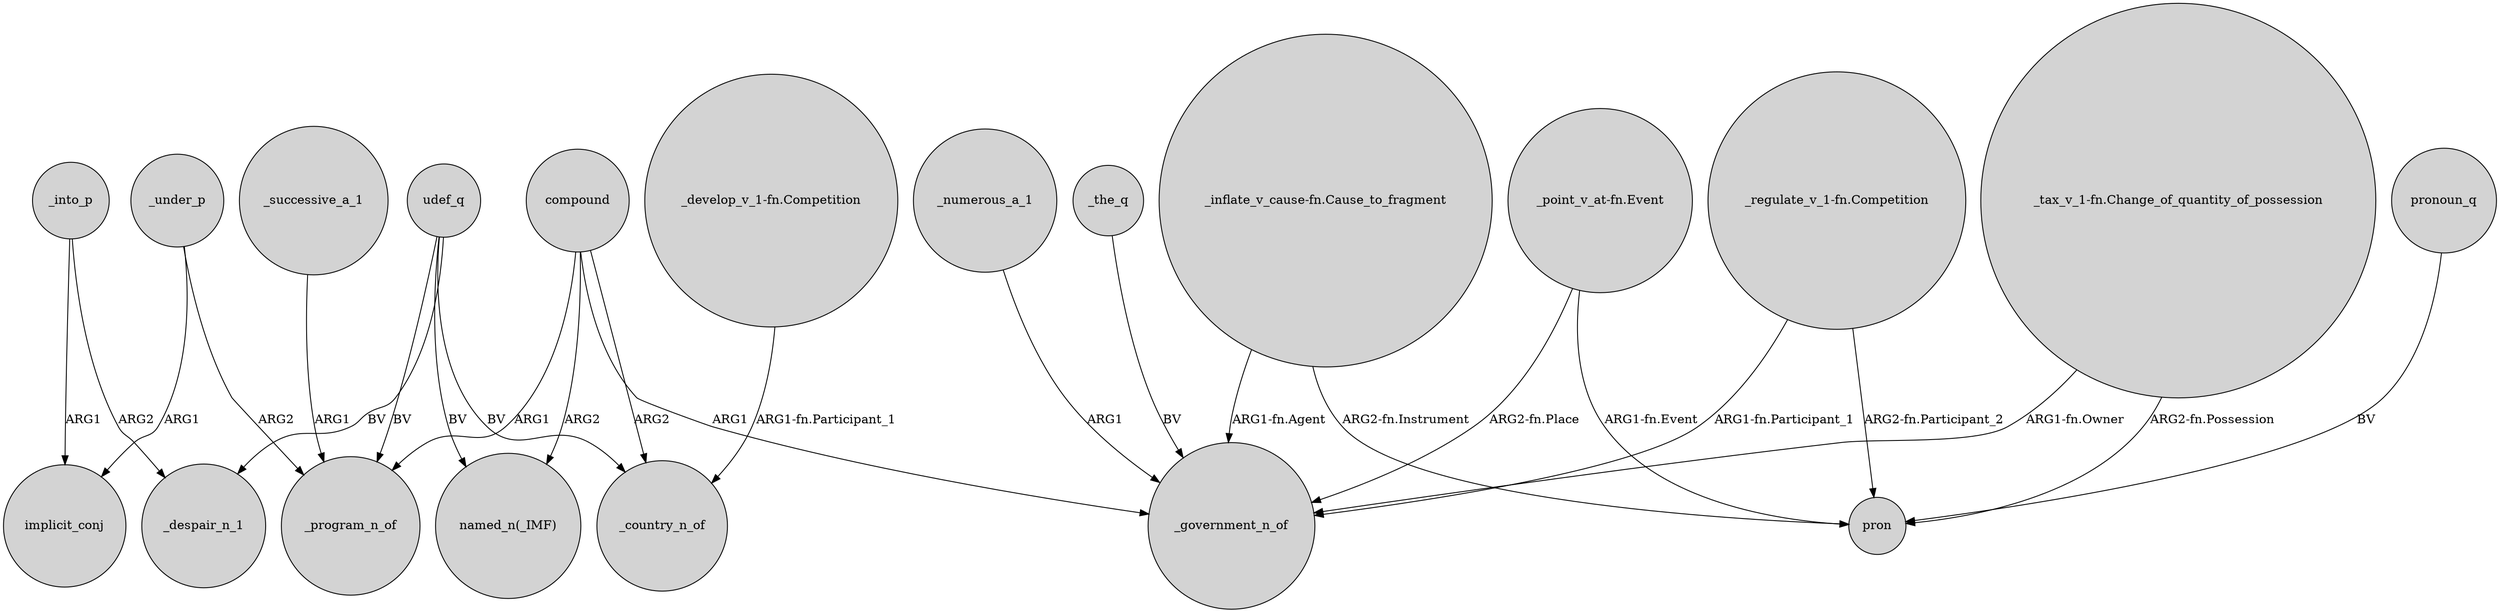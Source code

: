digraph {
	node [shape=circle style=filled]
	_under_p -> implicit_conj [label=ARG1]
	"_regulate_v_1-fn.Competition" -> pron [label="ARG2-fn.Participant_2"]
	_numerous_a_1 -> _government_n_of [label=ARG1]
	compound -> "named_n(_IMF)" [label=ARG2]
	udef_q -> "named_n(_IMF)" [label=BV]
	"_develop_v_1-fn.Competition" -> _country_n_of [label="ARG1-fn.Participant_1"]
	_under_p -> _program_n_of [label=ARG2]
	"_regulate_v_1-fn.Competition" -> _government_n_of [label="ARG1-fn.Participant_1"]
	_into_p -> _despair_n_1 [label=ARG2]
	udef_q -> _despair_n_1 [label=BV]
	udef_q -> _program_n_of [label=BV]
	compound -> _government_n_of [label=ARG1]
	pronoun_q -> pron [label=BV]
	compound -> _program_n_of [label=ARG1]
	"_inflate_v_cause-fn.Cause_to_fragment" -> pron [label="ARG2-fn.Instrument"]
	"_inflate_v_cause-fn.Cause_to_fragment" -> _government_n_of [label="ARG1-fn.Agent"]
	"_point_v_at-fn.Event" -> pron [label="ARG1-fn.Event"]
	compound -> _country_n_of [label=ARG2]
	_into_p -> implicit_conj [label=ARG1]
	udef_q -> _country_n_of [label=BV]
	_the_q -> _government_n_of [label=BV]
	"_tax_v_1-fn.Change_of_quantity_of_possession" -> _government_n_of [label="ARG1-fn.Owner"]
	_successive_a_1 -> _program_n_of [label=ARG1]
	"_point_v_at-fn.Event" -> _government_n_of [label="ARG2-fn.Place"]
	"_tax_v_1-fn.Change_of_quantity_of_possession" -> pron [label="ARG2-fn.Possession"]
}
